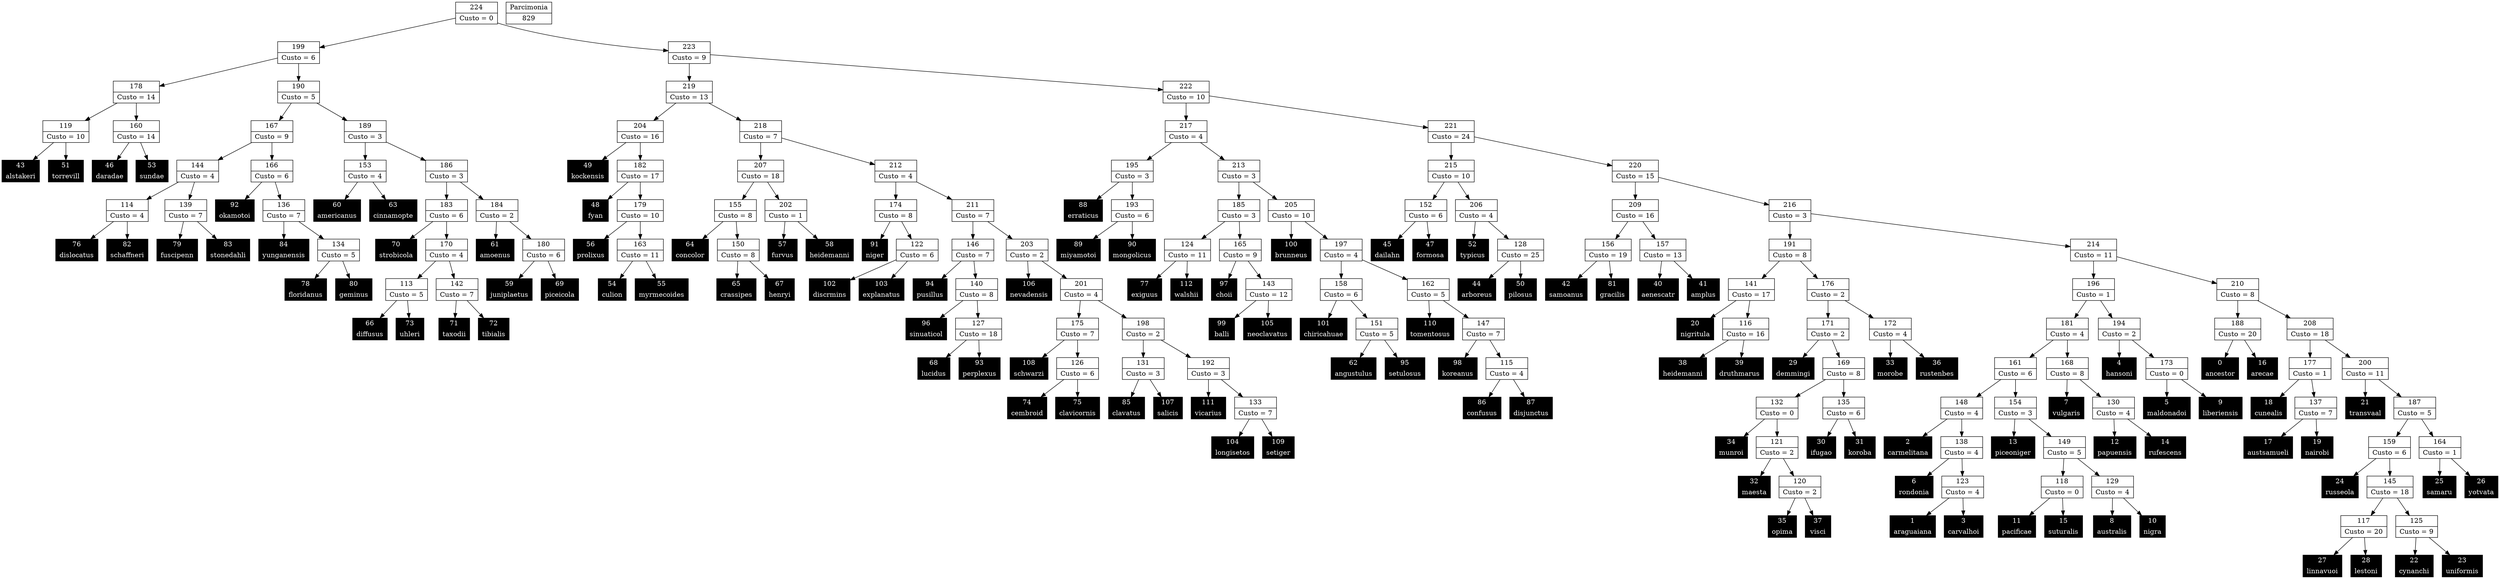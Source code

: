 Digraph G {
0 [shape="record", label="{0 | ancestor}",style=filled, color=black, fontcolor=white,fontsize=14, height=0.5]
1 [shape="record", label="{1 | araguaiana}",style=filled, color=black, fontcolor=white,fontsize=14, height=0.5]
2 [shape="record", label="{2 | carmelitana}",style=filled, color=black, fontcolor=white,fontsize=14, height=0.5]
3 [shape="record", label="{3 | carvalhoi}",style=filled, color=black, fontcolor=white,fontsize=14, height=0.5]
4 [shape="record", label="{4 | hansoni}",style=filled, color=black, fontcolor=white,fontsize=14, height=0.5]
5 [shape="record", label="{5 | maldonadoi}",style=filled, color=black, fontcolor=white,fontsize=14, height=0.5]
6 [shape="record", label="{6 | rondonia}",style=filled, color=black, fontcolor=white,fontsize=14, height=0.5]
7 [shape="record", label="{7 | vulgaris}",style=filled, color=black, fontcolor=white,fontsize=14, height=0.5]
8 [shape="record", label="{8 | australis}",style=filled, color=black, fontcolor=white,fontsize=14, height=0.5]
9 [shape="record", label="{9 | liberiensis}",style=filled, color=black, fontcolor=white,fontsize=14, height=0.5]
10 [shape="record", label="{10 | nigra}",style=filled, color=black, fontcolor=white,fontsize=14, height=0.5]
11 [shape="record", label="{11 | pacificae}",style=filled, color=black, fontcolor=white,fontsize=14, height=0.5]
12 [shape="record", label="{12 | papuensis}",style=filled, color=black, fontcolor=white,fontsize=14, height=0.5]
13 [shape="record", label="{13 | piceoniger}",style=filled, color=black, fontcolor=white,fontsize=14, height=0.5]
14 [shape="record", label="{14 | rufescens}",style=filled, color=black, fontcolor=white,fontsize=14, height=0.5]
15 [shape="record", label="{15 | suturalis}",style=filled, color=black, fontcolor=white,fontsize=14, height=0.5]
16 [shape="record", label="{16 | arecae}",style=filled, color=black, fontcolor=white,fontsize=14, height=0.5]
17 [shape="record", label="{17 | austsamueli}",style=filled, color=black, fontcolor=white,fontsize=14, height=0.5]
18 [shape="record", label="{18 | cunealis}",style=filled, color=black, fontcolor=white,fontsize=14, height=0.5]
19 [shape="record", label="{19 | nairobi}",style=filled, color=black, fontcolor=white,fontsize=14, height=0.5]
20 [shape="record", label="{20 | nigritula}",style=filled, color=black, fontcolor=white,fontsize=14, height=0.5]
21 [shape="record", label="{21 | transvaal}",style=filled, color=black, fontcolor=white,fontsize=14, height=0.5]
22 [shape="record", label="{22 | cynanchi}",style=filled, color=black, fontcolor=white,fontsize=14, height=0.5]
23 [shape="record", label="{23 | uniformis}",style=filled, color=black, fontcolor=white,fontsize=14, height=0.5]
24 [shape="record", label="{24 | russeola}",style=filled, color=black, fontcolor=white,fontsize=14, height=0.5]
25 [shape="record", label="{25 | samaru}",style=filled, color=black, fontcolor=white,fontsize=14, height=0.5]
26 [shape="record", label="{26 | yotvata}",style=filled, color=black, fontcolor=white,fontsize=14, height=0.5]
27 [shape="record", label="{27 | linnavuoi}",style=filled, color=black, fontcolor=white,fontsize=14, height=0.5]
28 [shape="record", label="{28 | lestoni}",style=filled, color=black, fontcolor=white,fontsize=14, height=0.5]
29 [shape="record", label="{29 | demmingi}",style=filled, color=black, fontcolor=white,fontsize=14, height=0.5]
30 [shape="record", label="{30 | ifugao}",style=filled, color=black, fontcolor=white,fontsize=14, height=0.5]
31 [shape="record", label="{31 | koroba}",style=filled, color=black, fontcolor=white,fontsize=14, height=0.5]
32 [shape="record", label="{32 | maesta}",style=filled, color=black, fontcolor=white,fontsize=14, height=0.5]
33 [shape="record", label="{33 | morobe}",style=filled, color=black, fontcolor=white,fontsize=14, height=0.5]
34 [shape="record", label="{34 | munroi}",style=filled, color=black, fontcolor=white,fontsize=14, height=0.5]
35 [shape="record", label="{35 | opima}",style=filled, color=black, fontcolor=white,fontsize=14, height=0.5]
36 [shape="record", label="{36 | rustenbes}",style=filled, color=black, fontcolor=white,fontsize=14, height=0.5]
37 [shape="record", label="{37 | visci}",style=filled, color=black, fontcolor=white,fontsize=14, height=0.5]
38 [shape="record", label="{38 | heidemanni}",style=filled, color=black, fontcolor=white,fontsize=14, height=0.5]
39 [shape="record", label="{39 | druthmarus}",style=filled, color=black, fontcolor=white,fontsize=14, height=0.5]
40 [shape="record", label="{40 | aenescatr}",style=filled, color=black, fontcolor=white,fontsize=14, height=0.5]
41 [shape="record", label="{41 | amplus}",style=filled, color=black, fontcolor=white,fontsize=14, height=0.5]
42 [shape="record", label="{42 | samoanus}",style=filled, color=black, fontcolor=white,fontsize=14, height=0.5]
43 [shape="record", label="{43 | alstakeri}",style=filled, color=black, fontcolor=white,fontsize=14, height=0.5]
44 [shape="record", label="{44 | arboreus}",style=filled, color=black, fontcolor=white,fontsize=14, height=0.5]
45 [shape="record", label="{45 | dailahn}",style=filled, color=black, fontcolor=white,fontsize=14, height=0.5]
46 [shape="record", label="{46 | daradae}",style=filled, color=black, fontcolor=white,fontsize=14, height=0.5]
47 [shape="record", label="{47 | formosa}",style=filled, color=black, fontcolor=white,fontsize=14, height=0.5]
48 [shape="record", label="{48 | fyan}",style=filled, color=black, fontcolor=white,fontsize=14, height=0.5]
49 [shape="record", label="{49 | kockensis}",style=filled, color=black, fontcolor=white,fontsize=14, height=0.5]
50 [shape="record", label="{50 | pilosus}",style=filled, color=black, fontcolor=white,fontsize=14, height=0.5]
51 [shape="record", label="{51 | torrevill}",style=filled, color=black, fontcolor=white,fontsize=14, height=0.5]
52 [shape="record", label="{52 | typicus}",style=filled, color=black, fontcolor=white,fontsize=14, height=0.5]
53 [shape="record", label="{53 | sundae}",style=filled, color=black, fontcolor=white,fontsize=14, height=0.5]
54 [shape="record", label="{54 | culion}",style=filled, color=black, fontcolor=white,fontsize=14, height=0.5]
55 [shape="record", label="{55 | myrmecoides}",style=filled, color=black, fontcolor=white,fontsize=14, height=0.5]
56 [shape="record", label="{56 | prolixus}",style=filled, color=black, fontcolor=white,fontsize=14, height=0.5]
57 [shape="record", label="{57 | furvus}",style=filled, color=black, fontcolor=white,fontsize=14, height=0.5]
58 [shape="record", label="{58 | heidemanni}",style=filled, color=black, fontcolor=white,fontsize=14, height=0.5]
59 [shape="record", label="{59 | juniplaetus}",style=filled, color=black, fontcolor=white,fontsize=14, height=0.5]
60 [shape="record", label="{60 | americanus}",style=filled, color=black, fontcolor=white,fontsize=14, height=0.5]
61 [shape="record", label="{61 | amoenus}",style=filled, color=black, fontcolor=white,fontsize=14, height=0.5]
62 [shape="record", label="{62 | angustulus}",style=filled, color=black, fontcolor=white,fontsize=14, height=0.5]
63 [shape="record", label="{63 | cinnamopte}",style=filled, color=black, fontcolor=white,fontsize=14, height=0.5]
64 [shape="record", label="{64 | concolor}",style=filled, color=black, fontcolor=white,fontsize=14, height=0.5]
65 [shape="record", label="{65 | crassipes}",style=filled, color=black, fontcolor=white,fontsize=14, height=0.5]
66 [shape="record", label="{66 | diffusus}",style=filled, color=black, fontcolor=white,fontsize=14, height=0.5]
67 [shape="record", label="{67 | henryi}",style=filled, color=black, fontcolor=white,fontsize=14, height=0.5]
68 [shape="record", label="{68 | lucidus}",style=filled, color=black, fontcolor=white,fontsize=14, height=0.5]
69 [shape="record", label="{69 | piceicola}",style=filled, color=black, fontcolor=white,fontsize=14, height=0.5]
70 [shape="record", label="{70 | strobicola}",style=filled, color=black, fontcolor=white,fontsize=14, height=0.5]
71 [shape="record", label="{71 | taxodii}",style=filled, color=black, fontcolor=white,fontsize=14, height=0.5]
72 [shape="record", label="{72 | tibialis}",style=filled, color=black, fontcolor=white,fontsize=14, height=0.5]
73 [shape="record", label="{73 | uhleri}",style=filled, color=black, fontcolor=white,fontsize=14, height=0.5]
74 [shape="record", label="{74 | cembroid}",style=filled, color=black, fontcolor=white,fontsize=14, height=0.5]
75 [shape="record", label="{75 | clavicornis}",style=filled, color=black, fontcolor=white,fontsize=14, height=0.5]
76 [shape="record", label="{76 | dislocatus}",style=filled, color=black, fontcolor=white,fontsize=14, height=0.5]
77 [shape="record", label="{77 | exiguus}",style=filled, color=black, fontcolor=white,fontsize=14, height=0.5]
78 [shape="record", label="{78 | floridanus}",style=filled, color=black, fontcolor=white,fontsize=14, height=0.5]
79 [shape="record", label="{79 | fuscipenn}",style=filled, color=black, fontcolor=white,fontsize=14, height=0.5]
80 [shape="record", label="{80 | geminus}",style=filled, color=black, fontcolor=white,fontsize=14, height=0.5]
81 [shape="record", label="{81 | gracilis}",style=filled, color=black, fontcolor=white,fontsize=14, height=0.5]
82 [shape="record", label="{82 | schaffneri}",style=filled, color=black, fontcolor=white,fontsize=14, height=0.5]
83 [shape="record", label="{83 | stonedahli}",style=filled, color=black, fontcolor=white,fontsize=14, height=0.5]
84 [shape="record", label="{84 | yunganensis}",style=filled, color=black, fontcolor=white,fontsize=14, height=0.5]
85 [shape="record", label="{85 | clavatus}",style=filled, color=black, fontcolor=white,fontsize=14, height=0.5]
86 [shape="record", label="{86 | confusus}",style=filled, color=black, fontcolor=white,fontsize=14, height=0.5]
87 [shape="record", label="{87 | disjunctus}",style=filled, color=black, fontcolor=white,fontsize=14, height=0.5]
88 [shape="record", label="{88 | erraticus}",style=filled, color=black, fontcolor=white,fontsize=14, height=0.5]
89 [shape="record", label="{89 | miyamotoi}",style=filled, color=black, fontcolor=white,fontsize=14, height=0.5]
90 [shape="record", label="{90 | mongolicus}",style=filled, color=black, fontcolor=white,fontsize=14, height=0.5]
91 [shape="record", label="{91 | niger}",style=filled, color=black, fontcolor=white,fontsize=14, height=0.5]
92 [shape="record", label="{92 | okamotoi}",style=filled, color=black, fontcolor=white,fontsize=14, height=0.5]
93 [shape="record", label="{93 | perplexus}",style=filled, color=black, fontcolor=white,fontsize=14, height=0.5]
94 [shape="record", label="{94 | pusillus}",style=filled, color=black, fontcolor=white,fontsize=14, height=0.5]
95 [shape="record", label="{95 | setulosus}",style=filled, color=black, fontcolor=white,fontsize=14, height=0.5]
96 [shape="record", label="{96 | sinuaticol}",style=filled, color=black, fontcolor=white,fontsize=14, height=0.5]
97 [shape="record", label="{97 | choii}",style=filled, color=black, fontcolor=white,fontsize=14, height=0.5]
98 [shape="record", label="{98 | koreanus}",style=filled, color=black, fontcolor=white,fontsize=14, height=0.5]
99 [shape="record", label="{99 | balli}",style=filled, color=black, fontcolor=white,fontsize=14, height=0.5]
100 [shape="record", label="{100 | brunneus}",style=filled, color=black, fontcolor=white,fontsize=14, height=0.5]
101 [shape="record", label="{101 | chiricahuae}",style=filled, color=black, fontcolor=white,fontsize=14, height=0.5]
102 [shape="record", label="{102 | discrmins}",style=filled, color=black, fontcolor=white,fontsize=14, height=0.5]
103 [shape="record", label="{103 | explanatus}",style=filled, color=black, fontcolor=white,fontsize=14, height=0.5]
104 [shape="record", label="{104 | longisetos}",style=filled, color=black, fontcolor=white,fontsize=14, height=0.5]
105 [shape="record", label="{105 | neoclavatus}",style=filled, color=black, fontcolor=white,fontsize=14, height=0.5]
106 [shape="record", label="{106 | nevadensis}",style=filled, color=black, fontcolor=white,fontsize=14, height=0.5]
107 [shape="record", label="{107 | salicis}",style=filled, color=black, fontcolor=white,fontsize=14, height=0.5]
108 [shape="record", label="{108 | schwarzi}",style=filled, color=black, fontcolor=white,fontsize=14, height=0.5]
109 [shape="record", label="{109 | setiger}",style=filled, color=black, fontcolor=white,fontsize=14, height=0.5]
110 [shape="record", label="{110 | tomentosus}",style=filled, color=black, fontcolor=white,fontsize=14, height=0.5]
111 [shape="record", label="{111 | vicarius}",style=filled, color=black, fontcolor=white,fontsize=14, height=0.5]
112 [shape="record", label="{112 | walshii}",style=filled, color=black, fontcolor=white,fontsize=14, height=0.5]
113 [shape="record", label="{113|Custo = 5}"]
114 [shape="record", label="{114|Custo = 4}"]
115 [shape="record", label="{115|Custo = 4}"]
116 [shape="record", label="{116|Custo = 16}"]
117 [shape="record", label="{117|Custo = 20}"]
118 [shape="record", label="{118|Custo = 0}"]
119 [shape="record", label="{119|Custo = 10}"]
120 [shape="record", label="{120|Custo = 2}"]
121 [shape="record", label="{121|Custo = 2}"]
122 [shape="record", label="{122|Custo = 6}"]
123 [shape="record", label="{123|Custo = 4}"]
124 [shape="record", label="{124|Custo = 11}"]
125 [shape="record", label="{125|Custo = 9}"]
126 [shape="record", label="{126|Custo = 6}"]
127 [shape="record", label="{127|Custo = 18}"]
128 [shape="record", label="{128|Custo = 25}"]
129 [shape="record", label="{129|Custo = 4}"]
130 [shape="record", label="{130|Custo = 4}"]
131 [shape="record", label="{131|Custo = 3}"]
132 [shape="record", label="{132|Custo = 0}"]
133 [shape="record", label="{133|Custo = 7}"]
134 [shape="record", label="{134|Custo = 5}"]
135 [shape="record", label="{135|Custo = 6}"]
136 [shape="record", label="{136|Custo = 7}"]
137 [shape="record", label="{137|Custo = 7}"]
138 [shape="record", label="{138|Custo = 4}"]
139 [shape="record", label="{139|Custo = 7}"]
140 [shape="record", label="{140|Custo = 8}"]
141 [shape="record", label="{141|Custo = 17}"]
142 [shape="record", label="{142|Custo = 7}"]
143 [shape="record", label="{143|Custo = 12}"]
144 [shape="record", label="{144|Custo = 4}"]
145 [shape="record", label="{145|Custo = 18}"]
146 [shape="record", label="{146|Custo = 7}"]
147 [shape="record", label="{147|Custo = 7}"]
148 [shape="record", label="{148|Custo = 4}"]
149 [shape="record", label="{149|Custo = 5}"]
150 [shape="record", label="{150|Custo = 8}"]
151 [shape="record", label="{151|Custo = 5}"]
152 [shape="record", label="{152|Custo = 6}"]
153 [shape="record", label="{153|Custo = 4}"]
154 [shape="record", label="{154|Custo = 3}"]
155 [shape="record", label="{155|Custo = 8}"]
156 [shape="record", label="{156|Custo = 19}"]
157 [shape="record", label="{157|Custo = 13}"]
158 [shape="record", label="{158|Custo = 6}"]
159 [shape="record", label="{159|Custo = 6}"]
160 [shape="record", label="{160|Custo = 14}"]
161 [shape="record", label="{161|Custo = 6}"]
162 [shape="record", label="{162|Custo = 5}"]
163 [shape="record", label="{163|Custo = 11}"]
164 [shape="record", label="{164|Custo = 1}"]
165 [shape="record", label="{165|Custo = 9}"]
166 [shape="record", label="{166|Custo = 6}"]
167 [shape="record", label="{167|Custo = 9}"]
168 [shape="record", label="{168|Custo = 8}"]
169 [shape="record", label="{169|Custo = 8}"]
170 [shape="record", label="{170|Custo = 4}"]
171 [shape="record", label="{171|Custo = 2}"]
172 [shape="record", label="{172|Custo = 4}"]
173 [shape="record", label="{173|Custo = 0}"]
174 [shape="record", label="{174|Custo = 8}"]
175 [shape="record", label="{175|Custo = 7}"]
176 [shape="record", label="{176|Custo = 2}"]
177 [shape="record", label="{177|Custo = 1}"]
178 [shape="record", label="{178|Custo = 14}"]
179 [shape="record", label="{179|Custo = 10}"]
180 [shape="record", label="{180|Custo = 6}"]
181 [shape="record", label="{181|Custo = 4}"]
182 [shape="record", label="{182|Custo = 17}"]
183 [shape="record", label="{183|Custo = 6}"]
184 [shape="record", label="{184|Custo = 2}"]
185 [shape="record", label="{185|Custo = 3}"]
186 [shape="record", label="{186|Custo = 3}"]
187 [shape="record", label="{187|Custo = 5}"]
188 [shape="record", label="{188|Custo = 20}"]
189 [shape="record", label="{189|Custo = 3}"]
190 [shape="record", label="{190|Custo = 5}"]
191 [shape="record", label="{191|Custo = 8}"]
192 [shape="record", label="{192|Custo = 3}"]
193 [shape="record", label="{193|Custo = 6}"]
194 [shape="record", label="{194|Custo = 2}"]
195 [shape="record", label="{195|Custo = 3}"]
196 [shape="record", label="{196|Custo = 1}"]
197 [shape="record", label="{197|Custo = 4}"]
198 [shape="record", label="{198|Custo = 2}"]
199 [shape="record", label="{199|Custo = 6}"]
200 [shape="record", label="{200|Custo = 11}"]
201 [shape="record", label="{201|Custo = 4}"]
202 [shape="record", label="{202|Custo = 1}"]
203 [shape="record", label="{203|Custo = 2}"]
204 [shape="record", label="{204|Custo = 16}"]
205 [shape="record", label="{205|Custo = 10}"]
206 [shape="record", label="{206|Custo = 4}"]
207 [shape="record", label="{207|Custo = 18}"]
208 [shape="record", label="{208|Custo = 18}"]
209 [shape="record", label="{209|Custo = 16}"]
210 [shape="record", label="{210|Custo = 8}"]
211 [shape="record", label="{211|Custo = 7}"]
212 [shape="record", label="{212|Custo = 4}"]
213 [shape="record", label="{213|Custo = 3}"]
214 [shape="record", label="{214|Custo = 11}"]
215 [shape="record", label="{215|Custo = 10}"]
216 [shape="record", label="{216|Custo = 3}"]
217 [shape="record", label="{217|Custo = 4}"]
218 [shape="record", label="{218|Custo = 7}"]
219 [shape="record", label="{219|Custo = 13}"]
220 [shape="record", label="{220|Custo = 15}"]
221 [shape="record", label="{221|Custo = 24}"]
222 [shape="record", label="{222|Custo = 10}"]
223 [shape="record", label="{223|Custo = 9}"]
224 [shape="record", label="{224|Custo = 0}"]

113->73
113->66
114->82
114->76
115->87
115->86
116->39
116->38
117->28
117->27
118->15
118->11
119->51
119->43
120->37
120->35
121->120
121->32
122->103
122->102
123->3
123->1
124->112
124->77
125->23
125->22
126->75
126->74
127->93
127->68
128->50
128->44
129->10
129->8
130->14
130->12
131->107
131->85
132->121
132->34
133->109
133->104
134->80
134->78
135->31
135->30
136->134
136->84
137->19
137->17
138->123
138->6
139->83
139->79
140->127
140->96
141->116
141->20
142->72
142->71
143->105
143->99
144->139
144->114
145->125
145->117
146->140
146->94
147->115
147->98
148->138
148->2
149->129
149->118
150->67
150->65
151->95
151->62
152->47
152->45
153->63
153->60
154->149
154->13
155->150
155->64
156->81
156->42
157->41
157->40
158->151
158->101
159->145
159->24
160->53
160->46
161->154
161->148
162->147
162->110
163->55
163->54
164->26
164->25
165->143
165->97
166->136
166->92
167->166
167->144
168->130
168->7
169->135
169->132
170->142
170->113
171->169
171->29
172->36
172->33
173->9
173->5
174->122
174->91
175->126
175->108
176->172
176->171
177->137
177->18
178->160
178->119
179->163
179->56
180->69
180->59
181->168
181->161
182->179
182->48
183->170
183->70
184->180
184->61
185->165
185->124
186->184
186->183
187->164
187->159
188->16
188->0
189->186
189->153
190->189
190->167
191->176
191->141
192->133
192->111
193->90
193->89
194->173
194->4
195->193
195->88
196->194
196->181
197->162
197->158
198->192
198->131
199->190
199->178
200->187
200->21
201->198
201->175
202->58
202->57
203->201
203->106
204->182
204->49
205->197
205->100
206->128
206->52
207->202
207->155
208->200
208->177
209->157
209->156
210->208
210->188
211->203
211->146
212->211
212->174
213->205
213->185
214->210
214->196
215->206
215->152
216->214
216->191
217->213
217->195
218->212
218->207
219->218
219->204
220->216
220->209
221->220
221->215
222->221
222->217
223->222
223->219
224->223
224->199

829 [shape="record", label="{Parcimonia|829}"]
}
